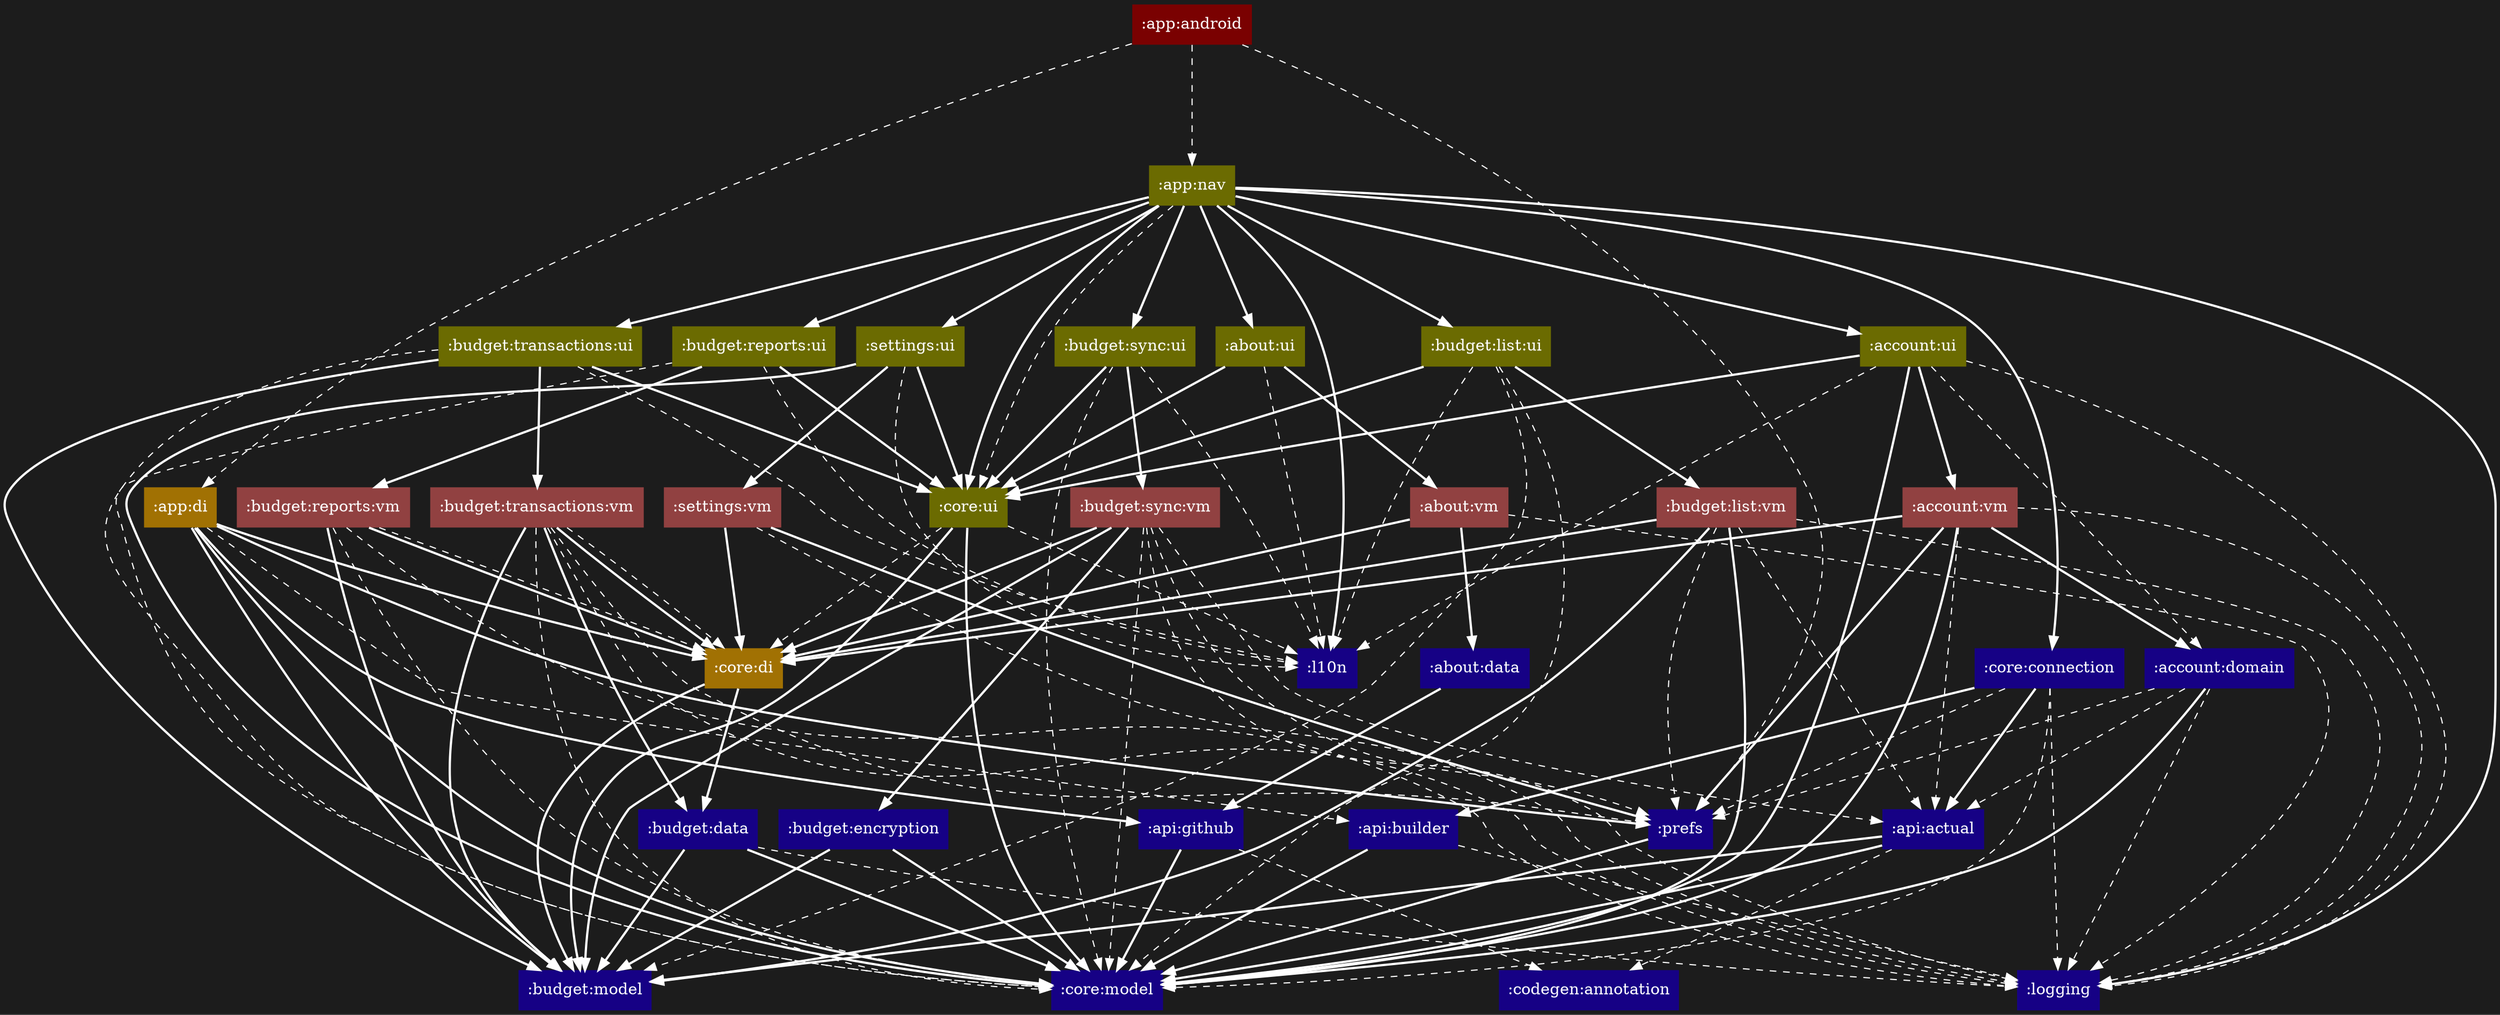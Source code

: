 digraph {
  edge [arrowhead="normal",color="white"]
  graph [layout="dot",bgcolor="#1c1c1c",rankdir="TB",ranksep="1.5"]
  node [shape="box",style="filled",fontcolor="white",color="transparent"]
  ":about:data" [fillcolor="#160185"]
  ":about:ui" [fillcolor="#6b6b01"]
  ":about:vm" [fillcolor="#914141"]
  ":account:domain" [fillcolor="#160185"]
  ":account:ui" [fillcolor="#6b6b01"]
  ":account:vm" [fillcolor="#914141"]
  ":api:actual" [fillcolor="#160185"]
  ":api:builder" [fillcolor="#160185"]
  ":api:github" [fillcolor="#160185"]
  ":app:android" [fillcolor="#7a0101"]
  ":app:di" [fillcolor="#a17103"]
  ":app:nav" [fillcolor="#6b6b01"]
  ":budget:data" [fillcolor="#160185"]
  ":budget:encryption" [fillcolor="#160185"]
  ":budget:list:ui" [fillcolor="#6b6b01"]
  ":budget:list:vm" [fillcolor="#914141"]
  ":budget:model" [fillcolor="#160185"]
  ":budget:reports:ui" [fillcolor="#6b6b01"]
  ":budget:reports:vm" [fillcolor="#914141"]
  ":budget:sync:ui" [fillcolor="#6b6b01"]
  ":budget:sync:vm" [fillcolor="#914141"]
  ":budget:transactions:ui" [fillcolor="#6b6b01"]
  ":budget:transactions:vm" [fillcolor="#914141"]
  ":codegen:annotation" [fillcolor="#160185"]
  ":core:connection" [fillcolor="#160185"]
  ":core:di" [fillcolor="#a17103"]
  ":core:model" [fillcolor="#160185"]
  ":core:ui" [fillcolor="#6b6b01"]
  ":l10n" [fillcolor="#160185"]
  ":logging" [fillcolor="#160185"]
  ":prefs" [fillcolor="#160185"]
  ":settings:ui" [fillcolor="#6b6b01"]
  ":settings:vm" [fillcolor="#914141"]
  ":about:data" -> ":api:github" [style="bold"]
  ":about:ui" -> ":about:vm" [style="bold"]
  ":about:ui" -> ":core:ui" [style="bold"]
  ":about:ui" -> ":l10n" [style="dashed"]
  ":about:vm" -> ":about:data" [style="bold"]
  ":about:vm" -> ":core:di" [style="bold"]
  ":about:vm" -> ":logging" [style="dashed"]
  ":account:domain" -> ":api:actual" [style="dashed"]
  ":account:domain" -> ":core:model" [style="bold"]
  ":account:domain" -> ":logging" [style="dashed"]
  ":account:domain" -> ":prefs" [style="dashed"]
  ":account:ui" -> ":account:domain" [style="dashed"]
  ":account:ui" -> ":account:vm" [style="bold"]
  ":account:ui" -> ":core:model" [style="bold"]
  ":account:ui" -> ":core:ui" [style="bold"]
  ":account:ui" -> ":l10n" [style="dashed"]
  ":account:ui" -> ":logging" [style="dashed"]
  ":account:vm" -> ":account:domain" [style="bold"]
  ":account:vm" -> ":api:actual" [style="dashed"]
  ":account:vm" -> ":core:di" [style="bold"]
  ":account:vm" -> ":core:model" [style="bold"]
  ":account:vm" -> ":logging" [style="dashed"]
  ":account:vm" -> ":prefs" [style="bold"]
  ":api:actual" -> ":budget:model" [style="bold"]
  ":api:actual" -> ":codegen:annotation" [style="dashed"]
  ":api:actual" -> ":core:model" [style="bold"]
  ":api:builder" -> ":core:model" [style="bold"]
  ":api:builder" -> ":logging" [style="dashed"]
  ":api:github" -> ":codegen:annotation" [style="dashed"]
  ":api:github" -> ":core:model" [style="bold"]
  ":app:android" -> ":app:di" [style="dashed"]
  ":app:android" -> ":app:nav" [style="dashed"]
  ":app:android" -> ":prefs" [style="dashed"]
  ":app:di" -> ":api:builder" [style="dashed"]
  ":app:di" -> ":api:github" [style="bold"]
  ":app:di" -> ":budget:model" [style="bold"]
  ":app:di" -> ":core:di" [style="bold"]
  ":app:di" -> ":core:model" [style="bold"]
  ":app:di" -> ":prefs" [style="bold"]
  ":app:nav" -> ":about:ui" [style="bold"]
  ":app:nav" -> ":account:ui" [style="bold"]
  ":app:nav" -> ":budget:list:ui" [style="bold"]
  ":app:nav" -> ":budget:reports:ui" [style="bold"]
  ":app:nav" -> ":budget:sync:ui" [style="bold"]
  ":app:nav" -> ":budget:transactions:ui" [style="bold"]
  ":app:nav" -> ":core:connection" [style="bold"]
  ":app:nav" -> ":core:ui" [style="bold"]
  ":app:nav" -> ":core:ui" [style="dashed"]
  ":app:nav" -> ":l10n" [style="bold"]
  ":app:nav" -> ":logging" [style="bold"]
  ":app:nav" -> ":settings:ui" [style="bold"]
  ":budget:data" -> ":budget:model" [style="bold"]
  ":budget:data" -> ":core:model" [style="bold"]
  ":budget:data" -> ":logging" [style="dashed"]
  ":budget:encryption" -> ":budget:model" [style="bold"]
  ":budget:encryption" -> ":core:model" [style="bold"]
  ":budget:list:ui" -> ":budget:list:vm" [style="bold"]
  ":budget:list:ui" -> ":budget:model" [style="dashed"]
  ":budget:list:ui" -> ":core:model" [style="dashed"]
  ":budget:list:ui" -> ":core:ui" [style="bold"]
  ":budget:list:ui" -> ":l10n" [style="dashed"]
  ":budget:list:vm" -> ":api:actual" [style="dashed"]
  ":budget:list:vm" -> ":budget:model" [style="bold"]
  ":budget:list:vm" -> ":core:di" [style="bold"]
  ":budget:list:vm" -> ":core:model" [style="bold"]
  ":budget:list:vm" -> ":logging" [style="dashed"]
  ":budget:list:vm" -> ":prefs" [style="dashed"]
  ":budget:reports:ui" -> ":budget:reports:vm" [style="bold"]
  ":budget:reports:ui" -> ":core:model" [style="dashed"]
  ":budget:reports:ui" -> ":core:ui" [style="bold"]
  ":budget:reports:ui" -> ":l10n" [style="dashed"]
  ":budget:reports:vm" -> ":budget:model" [style="bold"]
  ":budget:reports:vm" -> ":core:di" [style="bold"]
  ":budget:reports:vm" -> ":core:di" [style="dashed"]
  ":budget:reports:vm" -> ":core:model" [style="dashed"]
  ":budget:reports:vm" -> ":logging" [style="dashed"]
  ":budget:sync:ui" -> ":budget:sync:vm" [style="bold"]
  ":budget:sync:ui" -> ":core:model" [style="dashed"]
  ":budget:sync:ui" -> ":core:ui" [style="bold"]
  ":budget:sync:ui" -> ":l10n" [style="dashed"]
  ":budget:sync:vm" -> ":api:actual" [style="dashed"]
  ":budget:sync:vm" -> ":budget:encryption" [style="bold"]
  ":budget:sync:vm" -> ":budget:model" [style="bold"]
  ":budget:sync:vm" -> ":core:di" [style="bold"]
  ":budget:sync:vm" -> ":core:model" [style="dashed"]
  ":budget:sync:vm" -> ":logging" [style="dashed"]
  ":budget:sync:vm" -> ":prefs" [style="dashed"]
  ":budget:transactions:ui" -> ":budget:model" [style="bold"]
  ":budget:transactions:ui" -> ":budget:transactions:vm" [style="bold"]
  ":budget:transactions:ui" -> ":core:model" [style="dashed"]
  ":budget:transactions:ui" -> ":core:ui" [style="bold"]
  ":budget:transactions:ui" -> ":l10n" [style="dashed"]
  ":budget:transactions:vm" -> ":budget:data" [style="bold"]
  ":budget:transactions:vm" -> ":budget:model" [style="bold"]
  ":budget:transactions:vm" -> ":core:di" [style="bold"]
  ":budget:transactions:vm" -> ":core:di" [style="dashed"]
  ":budget:transactions:vm" -> ":core:model" [style="dashed"]
  ":budget:transactions:vm" -> ":logging" [style="dashed"]
  ":budget:transactions:vm" -> ":prefs" [style="dashed"]
  ":core:connection" -> ":api:actual" [style="bold"]
  ":core:connection" -> ":api:builder" [style="bold"]
  ":core:connection" -> ":core:model" [style="dashed"]
  ":core:connection" -> ":logging" [style="dashed"]
  ":core:connection" -> ":prefs" [style="dashed"]
  ":core:di" -> ":budget:data" [style="bold"]
  ":core:di" -> ":budget:model" [style="bold"]
  ":core:ui" -> ":budget:model" [style="bold"]
  ":core:ui" -> ":core:di" [style="dashed"]
  ":core:ui" -> ":core:model" [style="bold"]
  ":core:ui" -> ":l10n" [style="dashed"]
  ":prefs" -> ":core:model" [style="bold"]
  ":settings:ui" -> ":core:model" [style="bold"]
  ":settings:ui" -> ":core:ui" [style="bold"]
  ":settings:ui" -> ":l10n" [style="dashed"]
  ":settings:ui" -> ":settings:vm" [style="bold"]
  ":settings:vm" -> ":core:di" [style="bold"]
  ":settings:vm" -> ":logging" [style="dashed"]
  ":settings:vm" -> ":prefs" [style="bold"]
}
